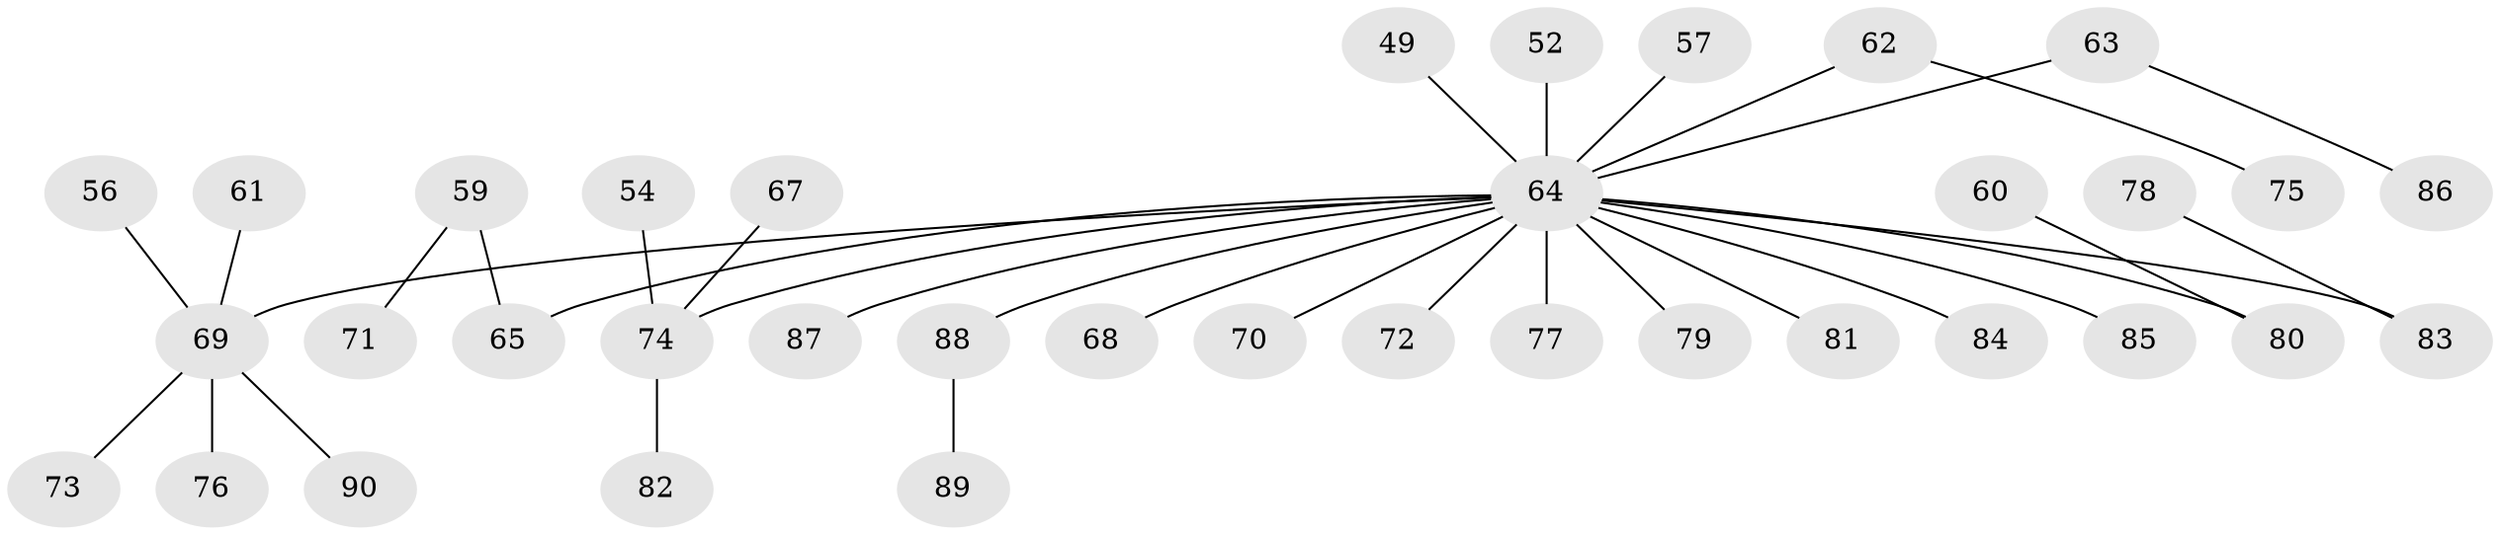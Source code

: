 // original degree distribution, {4: 0.08888888888888889, 7: 0.022222222222222223, 6: 0.03333333333333333, 2: 0.12222222222222222, 3: 0.12222222222222222, 1: 0.6, 5: 0.011111111111111112}
// Generated by graph-tools (version 1.1) at 2025/56/03/04/25 21:56:24]
// undirected, 36 vertices, 35 edges
graph export_dot {
graph [start="1"]
  node [color=gray90,style=filled];
  49;
  52;
  54;
  56;
  57;
  59;
  60;
  61;
  62;
  63;
  64 [super="+34+53+36+40+48+58"];
  65 [super="+23"];
  67;
  68;
  69 [super="+43+47"];
  70;
  71;
  72;
  73;
  74 [super="+66+46+50"];
  75;
  76;
  77;
  78;
  79;
  80 [super="+35"];
  81;
  82;
  83 [super="+55"];
  84;
  85;
  86;
  87;
  88 [super="+27+28"];
  89;
  90;
  49 -- 64;
  52 -- 64;
  54 -- 74;
  56 -- 69;
  57 -- 64;
  59 -- 71;
  59 -- 65;
  60 -- 80;
  61 -- 69;
  62 -- 75;
  62 -- 64;
  63 -- 86;
  63 -- 64;
  64 -- 65;
  64 -- 70;
  64 -- 72;
  64 -- 74;
  64 -- 77;
  64 -- 81;
  64 -- 84;
  64 -- 87;
  64 -- 68;
  64 -- 79;
  64 -- 80;
  64 -- 83;
  64 -- 85;
  64 -- 88;
  64 -- 69;
  67 -- 74;
  69 -- 73;
  69 -- 90;
  69 -- 76;
  74 -- 82;
  78 -- 83;
  88 -- 89;
}
